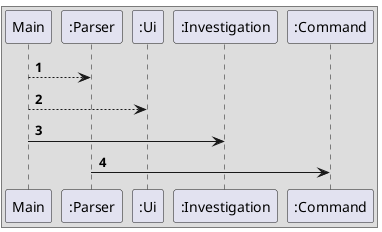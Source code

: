 @startuml
'https://plantuml.com/sequence-diagram

autonumber

box
participant "Main" as Main
participant ":Parser" as Parser
participant ":Ui" as Ui
participant ":Investigation" as Investigation
participant ":Command" as Command

Main --> Parser
Main --> Ui
Main -> Investigation

Parser -> Command
end box
@enduml